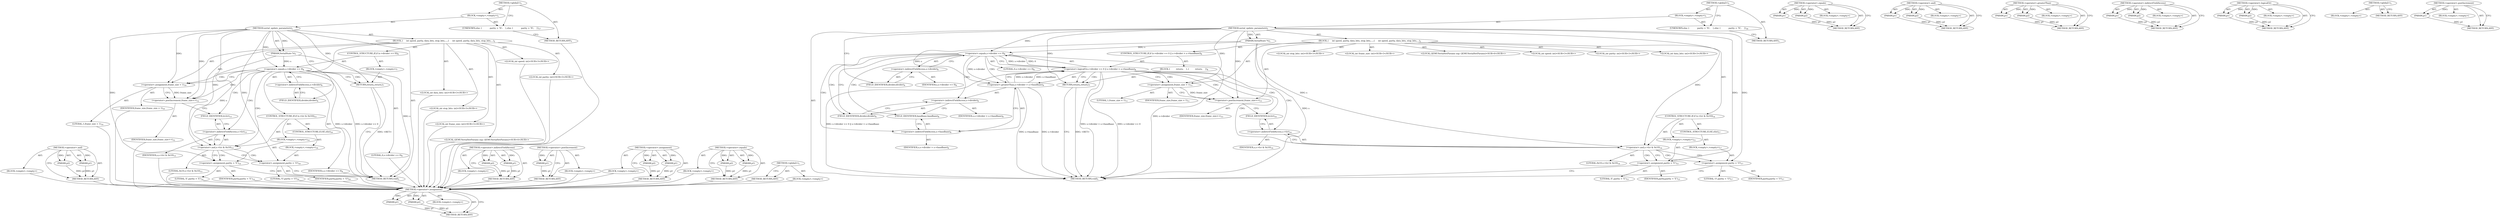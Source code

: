 digraph "&lt;operator&gt;.postIncrement" {
vulnerable_88 [label=<(METHOD,&lt;operator&gt;.and)>];
vulnerable_89 [label=<(PARAM,p1)>];
vulnerable_90 [label=<(PARAM,p2)>];
vulnerable_91 [label=<(BLOCK,&lt;empty&gt;,&lt;empty&gt;)>];
vulnerable_92 [label=<(METHOD_RETURN,ANY)>];
vulnerable_6 [label=<(METHOD,&lt;global&gt;)<SUB>1</SUB>>];
vulnerable_7 [label=<(BLOCK,&lt;empty&gt;,&lt;empty&gt;)<SUB>1</SUB>>];
vulnerable_8 [label=<(METHOD,serial_update_parameters)<SUB>1</SUB>>];
vulnerable_9 [label=<(PARAM,SerialState *s)<SUB>1</SUB>>];
vulnerable_10 [label=<(BLOCK,{
     int speed, parity, data_bits, stop_bits,...,{
     int speed, parity, data_bits, stop_bits,...)<SUB>2</SUB>>];
vulnerable_11 [label="<(LOCAL,int speed: int)<SUB>3</SUB>>"];
vulnerable_12 [label="<(LOCAL,int parity: int)<SUB>3</SUB>>"];
vulnerable_13 [label="<(LOCAL,int data_bits: int)<SUB>3</SUB>>"];
vulnerable_14 [label="<(LOCAL,int stop_bits: int)<SUB>3</SUB>>"];
vulnerable_15 [label="<(LOCAL,int frame_size: int)<SUB>3</SUB>>"];
vulnerable_16 [label="<(LOCAL,QEMUSerialSetParams ssp: QEMUSerialSetParams)<SUB>4</SUB>>"];
vulnerable_17 [label=<(CONTROL_STRUCTURE,IF,if (s-&gt;divider == 0))<SUB>6</SUB>>];
vulnerable_18 [label=<(&lt;operator&gt;.equals,s-&gt;divider == 0)<SUB>6</SUB>>];
vulnerable_19 [label=<(&lt;operator&gt;.indirectFieldAccess,s-&gt;divider)<SUB>6</SUB>>];
vulnerable_20 [label=<(IDENTIFIER,s,s-&gt;divider == 0)<SUB>6</SUB>>];
vulnerable_21 [label=<(FIELD_IDENTIFIER,divider,divider)<SUB>6</SUB>>];
vulnerable_22 [label=<(LITERAL,0,s-&gt;divider == 0)<SUB>6</SUB>>];
vulnerable_23 [label=<(BLOCK,&lt;empty&gt;,&lt;empty&gt;)<SUB>7</SUB>>];
vulnerable_24 [label=<(RETURN,return;,return;)<SUB>7</SUB>>];
vulnerable_25 [label=<(&lt;operator&gt;.assignment,frame_size = 1)<SUB>10</SUB>>];
vulnerable_26 [label=<(IDENTIFIER,frame_size,frame_size = 1)<SUB>10</SUB>>];
vulnerable_27 [label=<(LITERAL,1,frame_size = 1)<SUB>10</SUB>>];
vulnerable_28 [label=<(&lt;operator&gt;.postIncrement,frame_size++)<SUB>12</SUB>>];
vulnerable_29 [label=<(IDENTIFIER,frame_size,frame_size++)<SUB>12</SUB>>];
vulnerable_30 [label=<(CONTROL_STRUCTURE,IF,if (s-&gt;lcr &amp; 0x10))<SUB>13</SUB>>];
vulnerable_31 [label=<(&lt;operator&gt;.and,s-&gt;lcr &amp; 0x10)<SUB>13</SUB>>];
vulnerable_32 [label=<(&lt;operator&gt;.indirectFieldAccess,s-&gt;lcr)<SUB>13</SUB>>];
vulnerable_33 [label=<(IDENTIFIER,s,s-&gt;lcr &amp; 0x10)<SUB>13</SUB>>];
vulnerable_34 [label=<(FIELD_IDENTIFIER,lcr,lcr)<SUB>13</SUB>>];
vulnerable_35 [label=<(LITERAL,0x10,s-&gt;lcr &amp; 0x10)<SUB>13</SUB>>];
vulnerable_36 [label=<(BLOCK,&lt;empty&gt;,&lt;empty&gt;)<SUB>14</SUB>>];
vulnerable_37 [label=<(&lt;operator&gt;.assignment,parity = 'E')<SUB>14</SUB>>];
vulnerable_38 [label=<(IDENTIFIER,parity,parity = 'E')<SUB>14</SUB>>];
vulnerable_39 [label=<(LITERAL,'E',parity = 'E')<SUB>14</SUB>>];
vulnerable_40 [label=<(CONTROL_STRUCTURE,ELSE,else)<SUB>16</SUB>>];
vulnerable_41 [label=<(BLOCK,&lt;empty&gt;,&lt;empty&gt;)<SUB>16</SUB>>];
vulnerable_42 [label=<(&lt;operator&gt;.assignment,parity = 'O')<SUB>16</SUB>>];
vulnerable_43 [label=<(IDENTIFIER,parity,parity = 'O')<SUB>16</SUB>>];
vulnerable_44 [label=<(LITERAL,'O',parity = 'O')<SUB>16</SUB>>];
vulnerable_45 [label=<(METHOD_RETURN,void)<SUB>1</SUB>>];
vulnerable_47 [label=<(UNKNOWN,else {
            parity = 'N';
    },else {
            parity = 'N';
    })<SUB>17</SUB>>];
vulnerable_48 [label=<(METHOD_RETURN,ANY)<SUB>1</SUB>>];
vulnerable_74 [label=<(METHOD,&lt;operator&gt;.indirectFieldAccess)>];
vulnerable_75 [label=<(PARAM,p1)>];
vulnerable_76 [label=<(PARAM,p2)>];
vulnerable_77 [label=<(BLOCK,&lt;empty&gt;,&lt;empty&gt;)>];
vulnerable_78 [label=<(METHOD_RETURN,ANY)>];
vulnerable_84 [label=<(METHOD,&lt;operator&gt;.postIncrement)>];
vulnerable_85 [label=<(PARAM,p1)>];
vulnerable_86 [label=<(BLOCK,&lt;empty&gt;,&lt;empty&gt;)>];
vulnerable_87 [label=<(METHOD_RETURN,ANY)>];
vulnerable_79 [label=<(METHOD,&lt;operator&gt;.assignment)>];
vulnerable_80 [label=<(PARAM,p1)>];
vulnerable_81 [label=<(PARAM,p2)>];
vulnerable_82 [label=<(BLOCK,&lt;empty&gt;,&lt;empty&gt;)>];
vulnerable_83 [label=<(METHOD_RETURN,ANY)>];
vulnerable_69 [label=<(METHOD,&lt;operator&gt;.equals)>];
vulnerable_70 [label=<(PARAM,p1)>];
vulnerable_71 [label=<(PARAM,p2)>];
vulnerable_72 [label=<(BLOCK,&lt;empty&gt;,&lt;empty&gt;)>];
vulnerable_73 [label=<(METHOD_RETURN,ANY)>];
vulnerable_63 [label=<(METHOD,&lt;global&gt;)<SUB>1</SUB>>];
vulnerable_64 [label=<(BLOCK,&lt;empty&gt;,&lt;empty&gt;)>];
vulnerable_65 [label=<(METHOD_RETURN,ANY)>];
fixed_97 [label=<(METHOD,&lt;operator&gt;.assignment)>];
fixed_98 [label=<(PARAM,p1)>];
fixed_99 [label=<(PARAM,p2)>];
fixed_100 [label=<(BLOCK,&lt;empty&gt;,&lt;empty&gt;)>];
fixed_101 [label=<(METHOD_RETURN,ANY)>];
fixed_6 [label=<(METHOD,&lt;global&gt;)<SUB>1</SUB>>];
fixed_7 [label=<(BLOCK,&lt;empty&gt;,&lt;empty&gt;)<SUB>1</SUB>>];
fixed_8 [label=<(METHOD,serial_update_parameters)<SUB>1</SUB>>];
fixed_9 [label=<(PARAM,SerialState *s)<SUB>1</SUB>>];
fixed_10 [label=<(BLOCK,{
     int speed, parity, data_bits, stop_bits,...,{
     int speed, parity, data_bits, stop_bits,...)<SUB>2</SUB>>];
fixed_11 [label="<(LOCAL,int speed: int)<SUB>3</SUB>>"];
fixed_12 [label="<(LOCAL,int parity: int)<SUB>3</SUB>>"];
fixed_13 [label="<(LOCAL,int data_bits: int)<SUB>3</SUB>>"];
fixed_14 [label="<(LOCAL,int stop_bits: int)<SUB>3</SUB>>"];
fixed_15 [label="<(LOCAL,int frame_size: int)<SUB>3</SUB>>"];
fixed_16 [label="<(LOCAL,QEMUSerialSetParams ssp: QEMUSerialSetParams)<SUB>4</SUB>>"];
fixed_17 [label=<(CONTROL_STRUCTURE,IF,if (s-&gt;divider == 0 || s-&gt;divider &gt; s-&gt;baudbase))<SUB>6</SUB>>];
fixed_18 [label=<(&lt;operator&gt;.logicalOr,s-&gt;divider == 0 || s-&gt;divider &gt; s-&gt;baudbase)<SUB>6</SUB>>];
fixed_19 [label=<(&lt;operator&gt;.equals,s-&gt;divider == 0)<SUB>6</SUB>>];
fixed_20 [label=<(&lt;operator&gt;.indirectFieldAccess,s-&gt;divider)<SUB>6</SUB>>];
fixed_21 [label=<(IDENTIFIER,s,s-&gt;divider == 0)<SUB>6</SUB>>];
fixed_22 [label=<(FIELD_IDENTIFIER,divider,divider)<SUB>6</SUB>>];
fixed_23 [label=<(LITERAL,0,s-&gt;divider == 0)<SUB>6</SUB>>];
fixed_24 [label=<(&lt;operator&gt;.greaterThan,s-&gt;divider &gt; s-&gt;baudbase)<SUB>6</SUB>>];
fixed_25 [label=<(&lt;operator&gt;.indirectFieldAccess,s-&gt;divider)<SUB>6</SUB>>];
fixed_26 [label=<(IDENTIFIER,s,s-&gt;divider &gt; s-&gt;baudbase)<SUB>6</SUB>>];
fixed_27 [label=<(FIELD_IDENTIFIER,divider,divider)<SUB>6</SUB>>];
fixed_28 [label=<(&lt;operator&gt;.indirectFieldAccess,s-&gt;baudbase)<SUB>6</SUB>>];
fixed_29 [label=<(IDENTIFIER,s,s-&gt;divider &gt; s-&gt;baudbase)<SUB>6</SUB>>];
fixed_30 [label=<(FIELD_IDENTIFIER,baudbase,baudbase)<SUB>6</SUB>>];
fixed_31 [label=<(BLOCK,{
         return;
    },{
         return;
    })<SUB>6</SUB>>];
fixed_32 [label=<(RETURN,return;,return;)<SUB>7</SUB>>];
fixed_33 [label=<(&lt;operator&gt;.assignment,frame_size = 1)<SUB>11</SUB>>];
fixed_34 [label=<(IDENTIFIER,frame_size,frame_size = 1)<SUB>11</SUB>>];
fixed_35 [label=<(LITERAL,1,frame_size = 1)<SUB>11</SUB>>];
fixed_36 [label=<(&lt;operator&gt;.postIncrement,frame_size++)<SUB>13</SUB>>];
fixed_37 [label=<(IDENTIFIER,frame_size,frame_size++)<SUB>13</SUB>>];
fixed_38 [label=<(CONTROL_STRUCTURE,IF,if (s-&gt;lcr &amp; 0x10))<SUB>14</SUB>>];
fixed_39 [label=<(&lt;operator&gt;.and,s-&gt;lcr &amp; 0x10)<SUB>14</SUB>>];
fixed_40 [label=<(&lt;operator&gt;.indirectFieldAccess,s-&gt;lcr)<SUB>14</SUB>>];
fixed_41 [label=<(IDENTIFIER,s,s-&gt;lcr &amp; 0x10)<SUB>14</SUB>>];
fixed_42 [label=<(FIELD_IDENTIFIER,lcr,lcr)<SUB>14</SUB>>];
fixed_43 [label=<(LITERAL,0x10,s-&gt;lcr &amp; 0x10)<SUB>14</SUB>>];
fixed_44 [label=<(BLOCK,&lt;empty&gt;,&lt;empty&gt;)<SUB>15</SUB>>];
fixed_45 [label=<(&lt;operator&gt;.assignment,parity = 'E')<SUB>15</SUB>>];
fixed_46 [label=<(IDENTIFIER,parity,parity = 'E')<SUB>15</SUB>>];
fixed_47 [label=<(LITERAL,'E',parity = 'E')<SUB>15</SUB>>];
fixed_48 [label=<(CONTROL_STRUCTURE,ELSE,else)<SUB>17</SUB>>];
fixed_49 [label=<(BLOCK,&lt;empty&gt;,&lt;empty&gt;)<SUB>17</SUB>>];
fixed_50 [label=<(&lt;operator&gt;.assignment,parity = 'O')<SUB>17</SUB>>];
fixed_51 [label=<(IDENTIFIER,parity,parity = 'O')<SUB>17</SUB>>];
fixed_52 [label=<(LITERAL,'O',parity = 'O')<SUB>17</SUB>>];
fixed_53 [label=<(METHOD_RETURN,void)<SUB>1</SUB>>];
fixed_55 [label=<(UNKNOWN,else {
            parity = 'N';
    },else {
            parity = 'N';
    })<SUB>18</SUB>>];
fixed_56 [label=<(METHOD_RETURN,ANY)<SUB>1</SUB>>];
fixed_82 [label=<(METHOD,&lt;operator&gt;.equals)>];
fixed_83 [label=<(PARAM,p1)>];
fixed_84 [label=<(PARAM,p2)>];
fixed_85 [label=<(BLOCK,&lt;empty&gt;,&lt;empty&gt;)>];
fixed_86 [label=<(METHOD_RETURN,ANY)>];
fixed_106 [label=<(METHOD,&lt;operator&gt;.and)>];
fixed_107 [label=<(PARAM,p1)>];
fixed_108 [label=<(PARAM,p2)>];
fixed_109 [label=<(BLOCK,&lt;empty&gt;,&lt;empty&gt;)>];
fixed_110 [label=<(METHOD_RETURN,ANY)>];
fixed_92 [label=<(METHOD,&lt;operator&gt;.greaterThan)>];
fixed_93 [label=<(PARAM,p1)>];
fixed_94 [label=<(PARAM,p2)>];
fixed_95 [label=<(BLOCK,&lt;empty&gt;,&lt;empty&gt;)>];
fixed_96 [label=<(METHOD_RETURN,ANY)>];
fixed_87 [label=<(METHOD,&lt;operator&gt;.indirectFieldAccess)>];
fixed_88 [label=<(PARAM,p1)>];
fixed_89 [label=<(PARAM,p2)>];
fixed_90 [label=<(BLOCK,&lt;empty&gt;,&lt;empty&gt;)>];
fixed_91 [label=<(METHOD_RETURN,ANY)>];
fixed_77 [label=<(METHOD,&lt;operator&gt;.logicalOr)>];
fixed_78 [label=<(PARAM,p1)>];
fixed_79 [label=<(PARAM,p2)>];
fixed_80 [label=<(BLOCK,&lt;empty&gt;,&lt;empty&gt;)>];
fixed_81 [label=<(METHOD_RETURN,ANY)>];
fixed_71 [label=<(METHOD,&lt;global&gt;)<SUB>1</SUB>>];
fixed_72 [label=<(BLOCK,&lt;empty&gt;,&lt;empty&gt;)>];
fixed_73 [label=<(METHOD_RETURN,ANY)>];
fixed_102 [label=<(METHOD,&lt;operator&gt;.postIncrement)>];
fixed_103 [label=<(PARAM,p1)>];
fixed_104 [label=<(BLOCK,&lt;empty&gt;,&lt;empty&gt;)>];
fixed_105 [label=<(METHOD_RETURN,ANY)>];
vulnerable_88 -> vulnerable_89  [key=0, label="AST: "];
vulnerable_88 -> vulnerable_89  [key=1, label="DDG: "];
vulnerable_88 -> vulnerable_91  [key=0, label="AST: "];
vulnerable_88 -> vulnerable_90  [key=0, label="AST: "];
vulnerable_88 -> vulnerable_90  [key=1, label="DDG: "];
vulnerable_88 -> vulnerable_92  [key=0, label="AST: "];
vulnerable_88 -> vulnerable_92  [key=1, label="CFG: "];
vulnerable_89 -> vulnerable_92  [key=0, label="DDG: p1"];
vulnerable_90 -> vulnerable_92  [key=0, label="DDG: p2"];
vulnerable_91 -> fixed_97  [key=0];
vulnerable_92 -> fixed_97  [key=0];
vulnerable_6 -> vulnerable_7  [key=0, label="AST: "];
vulnerable_6 -> vulnerable_48  [key=0, label="AST: "];
vulnerable_6 -> vulnerable_47  [key=0, label="CFG: "];
vulnerable_7 -> vulnerable_8  [key=0, label="AST: "];
vulnerable_7 -> vulnerable_47  [key=0, label="AST: "];
vulnerable_8 -> vulnerable_9  [key=0, label="AST: "];
vulnerable_8 -> vulnerable_9  [key=1, label="DDG: "];
vulnerable_8 -> vulnerable_10  [key=0, label="AST: "];
vulnerable_8 -> vulnerable_45  [key=0, label="AST: "];
vulnerable_8 -> vulnerable_21  [key=0, label="CFG: "];
vulnerable_8 -> vulnerable_25  [key=0, label="DDG: "];
vulnerable_8 -> vulnerable_28  [key=0, label="DDG: "];
vulnerable_8 -> vulnerable_18  [key=0, label="DDG: "];
vulnerable_8 -> vulnerable_24  [key=0, label="DDG: "];
vulnerable_8 -> vulnerable_31  [key=0, label="DDG: "];
vulnerable_8 -> vulnerable_37  [key=0, label="DDG: "];
vulnerable_8 -> vulnerable_42  [key=0, label="DDG: "];
vulnerable_9 -> vulnerable_45  [key=0, label="DDG: s"];
vulnerable_9 -> vulnerable_18  [key=0, label="DDG: s"];
vulnerable_9 -> vulnerable_31  [key=0, label="DDG: s"];
vulnerable_10 -> vulnerable_11  [key=0, label="AST: "];
vulnerable_10 -> vulnerable_12  [key=0, label="AST: "];
vulnerable_10 -> vulnerable_13  [key=0, label="AST: "];
vulnerable_10 -> vulnerable_14  [key=0, label="AST: "];
vulnerable_10 -> vulnerable_15  [key=0, label="AST: "];
vulnerable_10 -> vulnerable_16  [key=0, label="AST: "];
vulnerable_10 -> vulnerable_17  [key=0, label="AST: "];
vulnerable_10 -> vulnerable_25  [key=0, label="AST: "];
vulnerable_10 -> vulnerable_28  [key=0, label="AST: "];
vulnerable_10 -> vulnerable_30  [key=0, label="AST: "];
vulnerable_11 -> fixed_97  [key=0];
vulnerable_12 -> fixed_97  [key=0];
vulnerable_13 -> fixed_97  [key=0];
vulnerable_14 -> fixed_97  [key=0];
vulnerable_15 -> fixed_97  [key=0];
vulnerable_16 -> fixed_97  [key=0];
vulnerable_17 -> vulnerable_18  [key=0, label="AST: "];
vulnerable_17 -> vulnerable_23  [key=0, label="AST: "];
vulnerable_18 -> vulnerable_19  [key=0, label="AST: "];
vulnerable_18 -> vulnerable_22  [key=0, label="AST: "];
vulnerable_18 -> vulnerable_24  [key=0, label="CFG: "];
vulnerable_18 -> vulnerable_24  [key=1, label="CDG: "];
vulnerable_18 -> vulnerable_25  [key=0, label="CFG: "];
vulnerable_18 -> vulnerable_25  [key=1, label="CDG: "];
vulnerable_18 -> vulnerable_45  [key=0, label="DDG: s-&gt;divider"];
vulnerable_18 -> vulnerable_45  [key=1, label="DDG: s-&gt;divider == 0"];
vulnerable_18 -> vulnerable_34  [key=0, label="CDG: "];
vulnerable_18 -> vulnerable_32  [key=0, label="CDG: "];
vulnerable_18 -> vulnerable_28  [key=0, label="CDG: "];
vulnerable_18 -> vulnerable_31  [key=0, label="CDG: "];
vulnerable_19 -> vulnerable_20  [key=0, label="AST: "];
vulnerable_19 -> vulnerable_21  [key=0, label="AST: "];
vulnerable_19 -> vulnerable_18  [key=0, label="CFG: "];
vulnerable_20 -> fixed_97  [key=0];
vulnerable_21 -> vulnerable_19  [key=0, label="CFG: "];
vulnerable_22 -> fixed_97  [key=0];
vulnerable_23 -> vulnerable_24  [key=0, label="AST: "];
vulnerable_24 -> vulnerable_45  [key=0, label="CFG: "];
vulnerable_24 -> vulnerable_45  [key=1, label="DDG: &lt;RET&gt;"];
vulnerable_25 -> vulnerable_26  [key=0, label="AST: "];
vulnerable_25 -> vulnerable_27  [key=0, label="AST: "];
vulnerable_25 -> vulnerable_28  [key=0, label="CFG: "];
vulnerable_25 -> vulnerable_28  [key=1, label="DDG: frame_size"];
vulnerable_26 -> fixed_97  [key=0];
vulnerable_27 -> fixed_97  [key=0];
vulnerable_28 -> vulnerable_29  [key=0, label="AST: "];
vulnerable_28 -> vulnerable_34  [key=0, label="CFG: "];
vulnerable_29 -> fixed_97  [key=0];
vulnerable_30 -> vulnerable_31  [key=0, label="AST: "];
vulnerable_30 -> vulnerable_36  [key=0, label="AST: "];
vulnerable_30 -> vulnerable_40  [key=0, label="AST: "];
vulnerable_31 -> vulnerable_32  [key=0, label="AST: "];
vulnerable_31 -> vulnerable_35  [key=0, label="AST: "];
vulnerable_31 -> vulnerable_37  [key=0, label="CFG: "];
vulnerable_31 -> vulnerable_37  [key=1, label="CDG: "];
vulnerable_31 -> vulnerable_42  [key=0, label="CFG: "];
vulnerable_31 -> vulnerable_42  [key=1, label="CDG: "];
vulnerable_32 -> vulnerable_33  [key=0, label="AST: "];
vulnerable_32 -> vulnerable_34  [key=0, label="AST: "];
vulnerable_32 -> vulnerable_31  [key=0, label="CFG: "];
vulnerable_33 -> fixed_97  [key=0];
vulnerable_34 -> vulnerable_32  [key=0, label="CFG: "];
vulnerable_35 -> fixed_97  [key=0];
vulnerable_36 -> vulnerable_37  [key=0, label="AST: "];
vulnerable_37 -> vulnerable_38  [key=0, label="AST: "];
vulnerable_37 -> vulnerable_39  [key=0, label="AST: "];
vulnerable_37 -> vulnerable_45  [key=0, label="CFG: "];
vulnerable_38 -> fixed_97  [key=0];
vulnerable_39 -> fixed_97  [key=0];
vulnerable_40 -> vulnerable_41  [key=0, label="AST: "];
vulnerable_41 -> vulnerable_42  [key=0, label="AST: "];
vulnerable_42 -> vulnerable_43  [key=0, label="AST: "];
vulnerable_42 -> vulnerable_44  [key=0, label="AST: "];
vulnerable_42 -> vulnerable_45  [key=0, label="CFG: "];
vulnerable_43 -> fixed_97  [key=0];
vulnerable_44 -> fixed_97  [key=0];
vulnerable_45 -> fixed_97  [key=0];
vulnerable_47 -> vulnerable_48  [key=0, label="CFG: "];
vulnerable_48 -> fixed_97  [key=0];
vulnerable_74 -> vulnerable_75  [key=0, label="AST: "];
vulnerable_74 -> vulnerable_75  [key=1, label="DDG: "];
vulnerable_74 -> vulnerable_77  [key=0, label="AST: "];
vulnerable_74 -> vulnerable_76  [key=0, label="AST: "];
vulnerable_74 -> vulnerable_76  [key=1, label="DDG: "];
vulnerable_74 -> vulnerable_78  [key=0, label="AST: "];
vulnerable_74 -> vulnerable_78  [key=1, label="CFG: "];
vulnerable_75 -> vulnerable_78  [key=0, label="DDG: p1"];
vulnerable_76 -> vulnerable_78  [key=0, label="DDG: p2"];
vulnerable_77 -> fixed_97  [key=0];
vulnerable_78 -> fixed_97  [key=0];
vulnerable_84 -> vulnerable_85  [key=0, label="AST: "];
vulnerable_84 -> vulnerable_85  [key=1, label="DDG: "];
vulnerable_84 -> vulnerable_86  [key=0, label="AST: "];
vulnerable_84 -> vulnerable_87  [key=0, label="AST: "];
vulnerable_84 -> vulnerable_87  [key=1, label="CFG: "];
vulnerable_85 -> vulnerable_87  [key=0, label="DDG: p1"];
vulnerable_86 -> fixed_97  [key=0];
vulnerable_87 -> fixed_97  [key=0];
vulnerable_79 -> vulnerable_80  [key=0, label="AST: "];
vulnerable_79 -> vulnerable_80  [key=1, label="DDG: "];
vulnerable_79 -> vulnerable_82  [key=0, label="AST: "];
vulnerable_79 -> vulnerable_81  [key=0, label="AST: "];
vulnerable_79 -> vulnerable_81  [key=1, label="DDG: "];
vulnerable_79 -> vulnerable_83  [key=0, label="AST: "];
vulnerable_79 -> vulnerable_83  [key=1, label="CFG: "];
vulnerable_80 -> vulnerable_83  [key=0, label="DDG: p1"];
vulnerable_81 -> vulnerable_83  [key=0, label="DDG: p2"];
vulnerable_82 -> fixed_97  [key=0];
vulnerable_83 -> fixed_97  [key=0];
vulnerable_69 -> vulnerable_70  [key=0, label="AST: "];
vulnerable_69 -> vulnerable_70  [key=1, label="DDG: "];
vulnerable_69 -> vulnerable_72  [key=0, label="AST: "];
vulnerable_69 -> vulnerable_71  [key=0, label="AST: "];
vulnerable_69 -> vulnerable_71  [key=1, label="DDG: "];
vulnerable_69 -> vulnerable_73  [key=0, label="AST: "];
vulnerable_69 -> vulnerable_73  [key=1, label="CFG: "];
vulnerable_70 -> vulnerable_73  [key=0, label="DDG: p1"];
vulnerable_71 -> vulnerable_73  [key=0, label="DDG: p2"];
vulnerable_72 -> fixed_97  [key=0];
vulnerable_73 -> fixed_97  [key=0];
vulnerable_63 -> vulnerable_64  [key=0, label="AST: "];
vulnerable_63 -> vulnerable_65  [key=0, label="AST: "];
vulnerable_63 -> vulnerable_65  [key=1, label="CFG: "];
vulnerable_64 -> fixed_97  [key=0];
vulnerable_65 -> fixed_97  [key=0];
fixed_97 -> fixed_98  [key=0, label="AST: "];
fixed_97 -> fixed_98  [key=1, label="DDG: "];
fixed_97 -> fixed_100  [key=0, label="AST: "];
fixed_97 -> fixed_99  [key=0, label="AST: "];
fixed_97 -> fixed_99  [key=1, label="DDG: "];
fixed_97 -> fixed_101  [key=0, label="AST: "];
fixed_97 -> fixed_101  [key=1, label="CFG: "];
fixed_98 -> fixed_101  [key=0, label="DDG: p1"];
fixed_99 -> fixed_101  [key=0, label="DDG: p2"];
fixed_6 -> fixed_7  [key=0, label="AST: "];
fixed_6 -> fixed_56  [key=0, label="AST: "];
fixed_6 -> fixed_55  [key=0, label="CFG: "];
fixed_7 -> fixed_8  [key=0, label="AST: "];
fixed_7 -> fixed_55  [key=0, label="AST: "];
fixed_8 -> fixed_9  [key=0, label="AST: "];
fixed_8 -> fixed_9  [key=1, label="DDG: "];
fixed_8 -> fixed_10  [key=0, label="AST: "];
fixed_8 -> fixed_53  [key=0, label="AST: "];
fixed_8 -> fixed_22  [key=0, label="CFG: "];
fixed_8 -> fixed_33  [key=0, label="DDG: "];
fixed_8 -> fixed_36  [key=0, label="DDG: "];
fixed_8 -> fixed_32  [key=0, label="DDG: "];
fixed_8 -> fixed_39  [key=0, label="DDG: "];
fixed_8 -> fixed_45  [key=0, label="DDG: "];
fixed_8 -> fixed_19  [key=0, label="DDG: "];
fixed_8 -> fixed_50  [key=0, label="DDG: "];
fixed_9 -> fixed_53  [key=0, label="DDG: s"];
fixed_9 -> fixed_39  [key=0, label="DDG: s"];
fixed_9 -> fixed_19  [key=0, label="DDG: s"];
fixed_9 -> fixed_24  [key=0, label="DDG: s"];
fixed_10 -> fixed_11  [key=0, label="AST: "];
fixed_10 -> fixed_12  [key=0, label="AST: "];
fixed_10 -> fixed_13  [key=0, label="AST: "];
fixed_10 -> fixed_14  [key=0, label="AST: "];
fixed_10 -> fixed_15  [key=0, label="AST: "];
fixed_10 -> fixed_16  [key=0, label="AST: "];
fixed_10 -> fixed_17  [key=0, label="AST: "];
fixed_10 -> fixed_33  [key=0, label="AST: "];
fixed_10 -> fixed_36  [key=0, label="AST: "];
fixed_10 -> fixed_38  [key=0, label="AST: "];
fixed_17 -> fixed_18  [key=0, label="AST: "];
fixed_17 -> fixed_31  [key=0, label="AST: "];
fixed_18 -> fixed_19  [key=0, label="AST: "];
fixed_18 -> fixed_24  [key=0, label="AST: "];
fixed_18 -> fixed_32  [key=0, label="CFG: "];
fixed_18 -> fixed_32  [key=1, label="CDG: "];
fixed_18 -> fixed_33  [key=0, label="CFG: "];
fixed_18 -> fixed_33  [key=1, label="CDG: "];
fixed_18 -> fixed_53  [key=0, label="DDG: s-&gt;divider == 0"];
fixed_18 -> fixed_53  [key=1, label="DDG: s-&gt;divider &gt; s-&gt;baudbase"];
fixed_18 -> fixed_53  [key=2, label="DDG: s-&gt;divider == 0 || s-&gt;divider &gt; s-&gt;baudbase"];
fixed_18 -> fixed_42  [key=0, label="CDG: "];
fixed_18 -> fixed_36  [key=0, label="CDG: "];
fixed_18 -> fixed_40  [key=0, label="CDG: "];
fixed_18 -> fixed_39  [key=0, label="CDG: "];
fixed_19 -> fixed_20  [key=0, label="AST: "];
fixed_19 -> fixed_23  [key=0, label="AST: "];
fixed_19 -> fixed_18  [key=0, label="CFG: "];
fixed_19 -> fixed_18  [key=1, label="DDG: s-&gt;divider"];
fixed_19 -> fixed_18  [key=2, label="DDG: 0"];
fixed_19 -> fixed_27  [key=0, label="CFG: "];
fixed_19 -> fixed_27  [key=1, label="CDG: "];
fixed_19 -> fixed_53  [key=0, label="DDG: s-&gt;divider"];
fixed_19 -> fixed_24  [key=0, label="DDG: s-&gt;divider"];
fixed_19 -> fixed_24  [key=1, label="CDG: "];
fixed_19 -> fixed_30  [key=0, label="CDG: "];
fixed_19 -> fixed_28  [key=0, label="CDG: "];
fixed_19 -> fixed_25  [key=0, label="CDG: "];
fixed_20 -> fixed_21  [key=0, label="AST: "];
fixed_20 -> fixed_22  [key=0, label="AST: "];
fixed_20 -> fixed_19  [key=0, label="CFG: "];
fixed_22 -> fixed_20  [key=0, label="CFG: "];
fixed_24 -> fixed_25  [key=0, label="AST: "];
fixed_24 -> fixed_28  [key=0, label="AST: "];
fixed_24 -> fixed_18  [key=0, label="CFG: "];
fixed_24 -> fixed_18  [key=1, label="DDG: s-&gt;divider"];
fixed_24 -> fixed_18  [key=2, label="DDG: s-&gt;baudbase"];
fixed_24 -> fixed_53  [key=0, label="DDG: s-&gt;divider"];
fixed_24 -> fixed_53  [key=1, label="DDG: s-&gt;baudbase"];
fixed_25 -> fixed_26  [key=0, label="AST: "];
fixed_25 -> fixed_27  [key=0, label="AST: "];
fixed_25 -> fixed_30  [key=0, label="CFG: "];
fixed_27 -> fixed_25  [key=0, label="CFG: "];
fixed_28 -> fixed_29  [key=0, label="AST: "];
fixed_28 -> fixed_30  [key=0, label="AST: "];
fixed_28 -> fixed_24  [key=0, label="CFG: "];
fixed_30 -> fixed_28  [key=0, label="CFG: "];
fixed_31 -> fixed_32  [key=0, label="AST: "];
fixed_32 -> fixed_53  [key=0, label="CFG: "];
fixed_32 -> fixed_53  [key=1, label="DDG: &lt;RET&gt;"];
fixed_33 -> fixed_34  [key=0, label="AST: "];
fixed_33 -> fixed_35  [key=0, label="AST: "];
fixed_33 -> fixed_36  [key=0, label="CFG: "];
fixed_33 -> fixed_36  [key=1, label="DDG: frame_size"];
fixed_36 -> fixed_37  [key=0, label="AST: "];
fixed_36 -> fixed_42  [key=0, label="CFG: "];
fixed_38 -> fixed_39  [key=0, label="AST: "];
fixed_38 -> fixed_44  [key=0, label="AST: "];
fixed_38 -> fixed_48  [key=0, label="AST: "];
fixed_39 -> fixed_40  [key=0, label="AST: "];
fixed_39 -> fixed_43  [key=0, label="AST: "];
fixed_39 -> fixed_45  [key=0, label="CFG: "];
fixed_39 -> fixed_45  [key=1, label="CDG: "];
fixed_39 -> fixed_50  [key=0, label="CFG: "];
fixed_39 -> fixed_50  [key=1, label="CDG: "];
fixed_40 -> fixed_41  [key=0, label="AST: "];
fixed_40 -> fixed_42  [key=0, label="AST: "];
fixed_40 -> fixed_39  [key=0, label="CFG: "];
fixed_42 -> fixed_40  [key=0, label="CFG: "];
fixed_44 -> fixed_45  [key=0, label="AST: "];
fixed_45 -> fixed_46  [key=0, label="AST: "];
fixed_45 -> fixed_47  [key=0, label="AST: "];
fixed_45 -> fixed_53  [key=0, label="CFG: "];
fixed_48 -> fixed_49  [key=0, label="AST: "];
fixed_49 -> fixed_50  [key=0, label="AST: "];
fixed_50 -> fixed_51  [key=0, label="AST: "];
fixed_50 -> fixed_52  [key=0, label="AST: "];
fixed_50 -> fixed_53  [key=0, label="CFG: "];
fixed_55 -> fixed_56  [key=0, label="CFG: "];
fixed_82 -> fixed_83  [key=0, label="AST: "];
fixed_82 -> fixed_83  [key=1, label="DDG: "];
fixed_82 -> fixed_85  [key=0, label="AST: "];
fixed_82 -> fixed_84  [key=0, label="AST: "];
fixed_82 -> fixed_84  [key=1, label="DDG: "];
fixed_82 -> fixed_86  [key=0, label="AST: "];
fixed_82 -> fixed_86  [key=1, label="CFG: "];
fixed_83 -> fixed_86  [key=0, label="DDG: p1"];
fixed_84 -> fixed_86  [key=0, label="DDG: p2"];
fixed_106 -> fixed_107  [key=0, label="AST: "];
fixed_106 -> fixed_107  [key=1, label="DDG: "];
fixed_106 -> fixed_109  [key=0, label="AST: "];
fixed_106 -> fixed_108  [key=0, label="AST: "];
fixed_106 -> fixed_108  [key=1, label="DDG: "];
fixed_106 -> fixed_110  [key=0, label="AST: "];
fixed_106 -> fixed_110  [key=1, label="CFG: "];
fixed_107 -> fixed_110  [key=0, label="DDG: p1"];
fixed_108 -> fixed_110  [key=0, label="DDG: p2"];
fixed_92 -> fixed_93  [key=0, label="AST: "];
fixed_92 -> fixed_93  [key=1, label="DDG: "];
fixed_92 -> fixed_95  [key=0, label="AST: "];
fixed_92 -> fixed_94  [key=0, label="AST: "];
fixed_92 -> fixed_94  [key=1, label="DDG: "];
fixed_92 -> fixed_96  [key=0, label="AST: "];
fixed_92 -> fixed_96  [key=1, label="CFG: "];
fixed_93 -> fixed_96  [key=0, label="DDG: p1"];
fixed_94 -> fixed_96  [key=0, label="DDG: p2"];
fixed_87 -> fixed_88  [key=0, label="AST: "];
fixed_87 -> fixed_88  [key=1, label="DDG: "];
fixed_87 -> fixed_90  [key=0, label="AST: "];
fixed_87 -> fixed_89  [key=0, label="AST: "];
fixed_87 -> fixed_89  [key=1, label="DDG: "];
fixed_87 -> fixed_91  [key=0, label="AST: "];
fixed_87 -> fixed_91  [key=1, label="CFG: "];
fixed_88 -> fixed_91  [key=0, label="DDG: p1"];
fixed_89 -> fixed_91  [key=0, label="DDG: p2"];
fixed_77 -> fixed_78  [key=0, label="AST: "];
fixed_77 -> fixed_78  [key=1, label="DDG: "];
fixed_77 -> fixed_80  [key=0, label="AST: "];
fixed_77 -> fixed_79  [key=0, label="AST: "];
fixed_77 -> fixed_79  [key=1, label="DDG: "];
fixed_77 -> fixed_81  [key=0, label="AST: "];
fixed_77 -> fixed_81  [key=1, label="CFG: "];
fixed_78 -> fixed_81  [key=0, label="DDG: p1"];
fixed_79 -> fixed_81  [key=0, label="DDG: p2"];
fixed_71 -> fixed_72  [key=0, label="AST: "];
fixed_71 -> fixed_73  [key=0, label="AST: "];
fixed_71 -> fixed_73  [key=1, label="CFG: "];
fixed_102 -> fixed_103  [key=0, label="AST: "];
fixed_102 -> fixed_103  [key=1, label="DDG: "];
fixed_102 -> fixed_104  [key=0, label="AST: "];
fixed_102 -> fixed_105  [key=0, label="AST: "];
fixed_102 -> fixed_105  [key=1, label="CFG: "];
fixed_103 -> fixed_105  [key=0, label="DDG: p1"];
}
